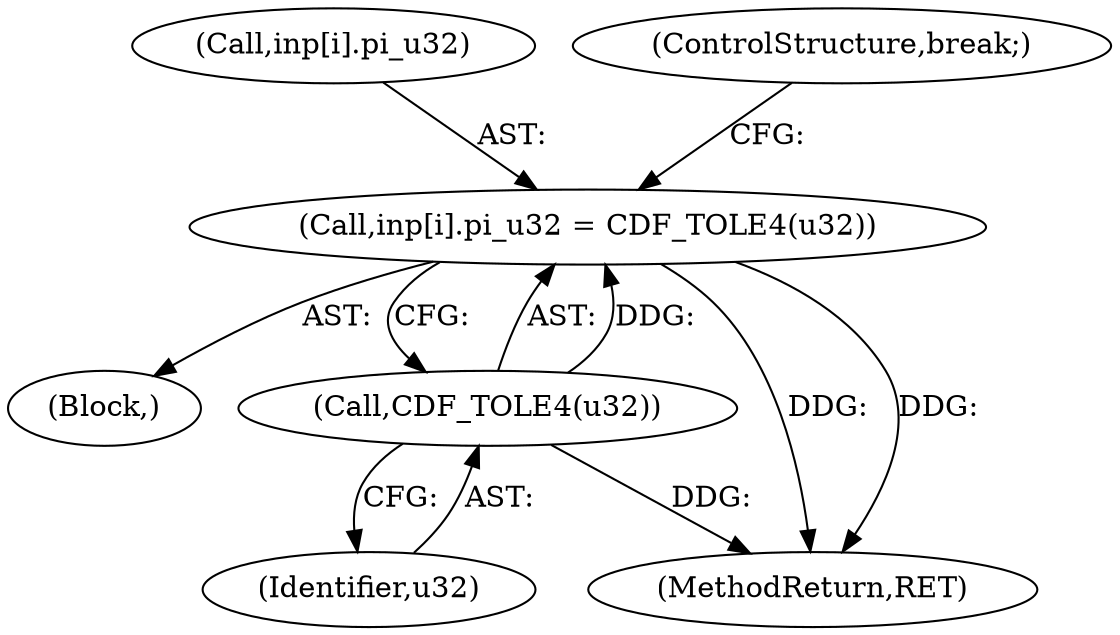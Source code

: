 digraph "0_php-src_0641e56be1af003aa02c7c6b0184466540637233@array" {
"1000519" [label="(Call,inp[i].pi_u32 = CDF_TOLE4(u32))"];
"1000525" [label="(Call,CDF_TOLE4(u32))"];
"1000526" [label="(Identifier,u32)"];
"1000520" [label="(Call,inp[i].pi_u32)"];
"1000527" [label="(ControlStructure,break;)"];
"1000431" [label="(Block,)"];
"1000525" [label="(Call,CDF_TOLE4(u32))"];
"1000519" [label="(Call,inp[i].pi_u32 = CDF_TOLE4(u32))"];
"1000883" [label="(MethodReturn,RET)"];
"1000519" -> "1000431"  [label="AST: "];
"1000519" -> "1000525"  [label="CFG: "];
"1000520" -> "1000519"  [label="AST: "];
"1000525" -> "1000519"  [label="AST: "];
"1000527" -> "1000519"  [label="CFG: "];
"1000519" -> "1000883"  [label="DDG: "];
"1000519" -> "1000883"  [label="DDG: "];
"1000525" -> "1000519"  [label="DDG: "];
"1000525" -> "1000526"  [label="CFG: "];
"1000526" -> "1000525"  [label="AST: "];
"1000525" -> "1000883"  [label="DDG: "];
}
